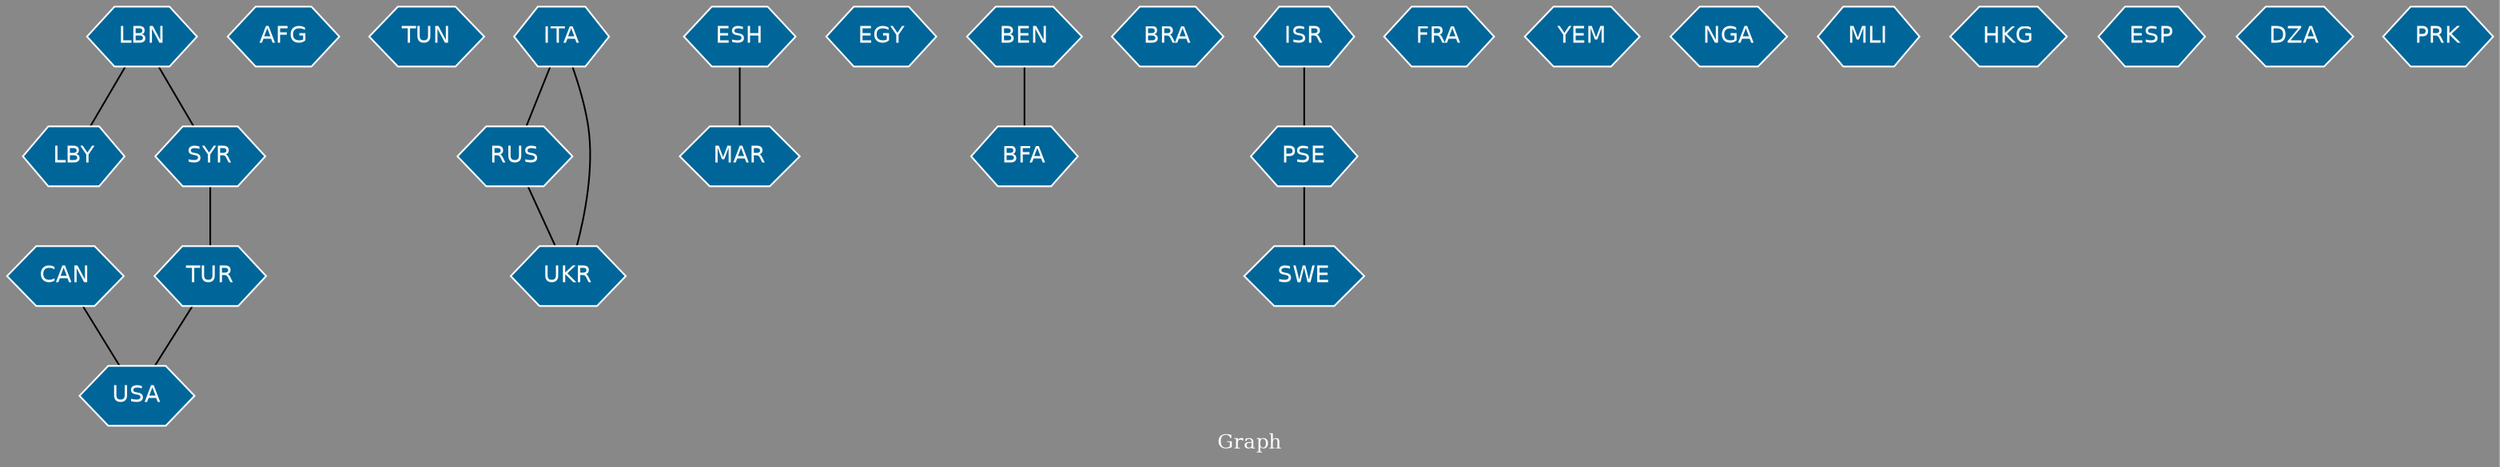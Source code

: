 // Countries together in item graph
graph {
	graph [bgcolor="#888888" fontcolor=white fontsize=12 label="Graph" outputorder=edgesfirst overlap=prism]
	node [color=white fillcolor="#006699" fontcolor=white fontname=Helvetica shape=hexagon style=filled]
	edge [arrowhead=open color=black fontcolor=white fontname=Courier fontsize=12]
		TUR [label=TUR]
		USA [label=USA]
		LBY [label=LBY]
		CAN [label=CAN]
		AFG [label=AFG]
		TUN [label=TUN]
		RUS [label=RUS]
		UKR [label=UKR]
		ITA [label=ITA]
		ESH [label=ESH]
		SYR [label=SYR]
		EGY [label=EGY]
		BFA [label=BFA]
		LBN [label=LBN]
		BRA [label=BRA]
		SWE [label=SWE]
		PSE [label=PSE]
		FRA [label=FRA]
		YEM [label=YEM]
		NGA [label=NGA]
		BEN [label=BEN]
		MAR [label=MAR]
		MLI [label=MLI]
		HKG [label=HKG]
		ESP [label=ESP]
		DZA [label=DZA]
		PRK [label=PRK]
		ISR [label=ISR]
			PSE -- SWE [weight=2]
			ITA -- UKR [weight=1]
			LBN -- LBY [weight=1]
			ITA -- RUS [weight=1]
			SYR -- TUR [weight=1]
			TUR -- USA [weight=1]
			LBN -- SYR [weight=1]
			ISR -- PSE [weight=1]
			RUS -- UKR [weight=1]
			ESH -- MAR [weight=1]
			CAN -- USA [weight=1]
			BEN -- BFA [weight=1]
}